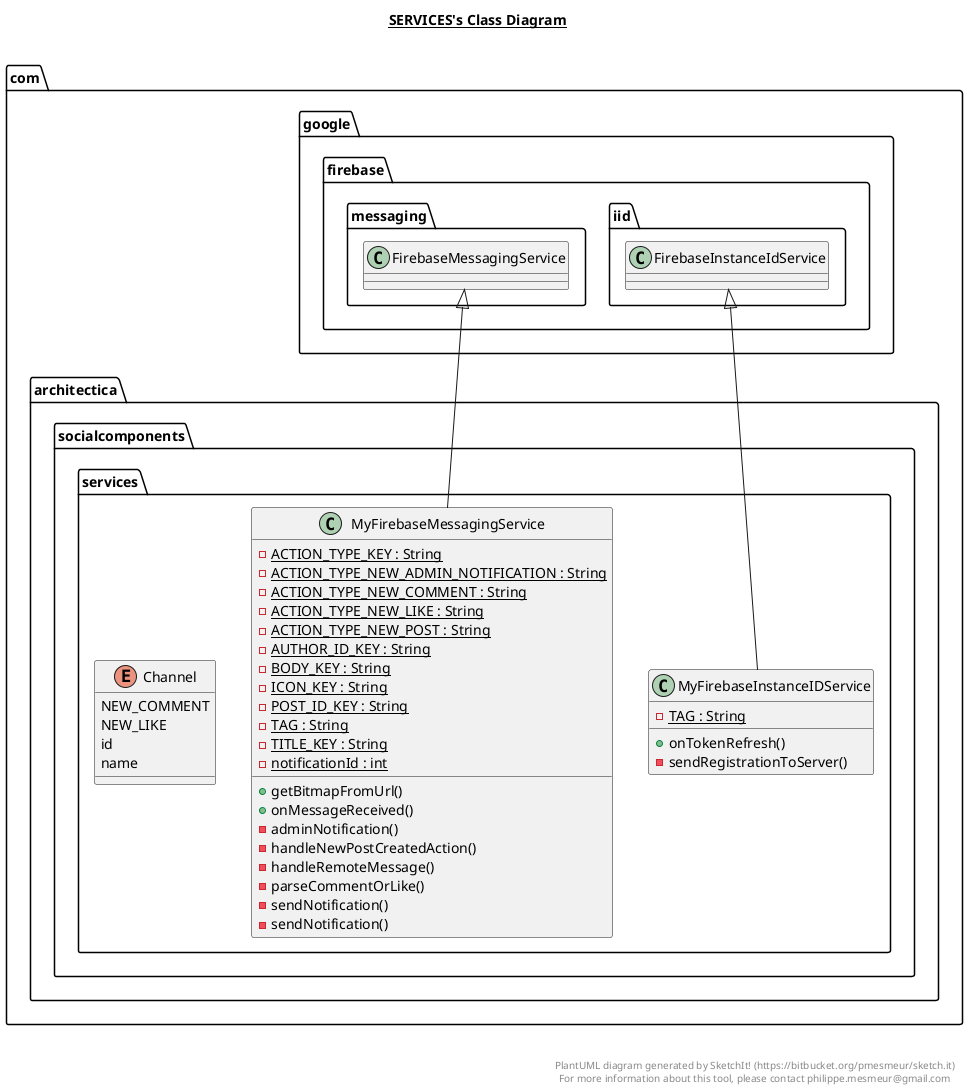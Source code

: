 @startuml

title __SERVICES's Class Diagram__\n

  namespace com.architectica.socialcomponents {
    namespace services {
      class com.architectica.socialcomponents.services.MyFirebaseInstanceIDService {
          {static} - TAG : String
          + onTokenRefresh()
          - sendRegistrationToServer()
      }
    }
  }
  

  namespace com.architectica.socialcomponents {
    namespace services {
      class com.architectica.socialcomponents.services.MyFirebaseMessagingService {
          {static} - ACTION_TYPE_KEY : String
          {static} - ACTION_TYPE_NEW_ADMIN_NOTIFICATION : String
          {static} - ACTION_TYPE_NEW_COMMENT : String
          {static} - ACTION_TYPE_NEW_LIKE : String
          {static} - ACTION_TYPE_NEW_POST : String
          {static} - AUTHOR_ID_KEY : String
          {static} - BODY_KEY : String
          {static} - ICON_KEY : String
          {static} - POST_ID_KEY : String
          {static} - TAG : String
          {static} - TITLE_KEY : String
          {static} - notificationId : int
          + getBitmapFromUrl()
          + onMessageReceived()
          - adminNotification()
          - handleNewPostCreatedAction()
          - handleRemoteMessage()
          - parseCommentOrLike()
          - sendNotification()
          - sendNotification()
      }
    }
  }
  

  namespace com.architectica.socialcomponents {
    namespace services {
      enum Channel {
        NEW_COMMENT
        NEW_LIKE
        id
        name
      }
    }
  }
  

  com.architectica.socialcomponents.services.MyFirebaseInstanceIDService -up-|> com.google.firebase.iid.FirebaseInstanceIdService
  com.architectica.socialcomponents.services.MyFirebaseMessagingService -up-|> com.google.firebase.messaging.FirebaseMessagingService
  com.architectica.socialcomponents.services.MyFirebaseMessagingService +-down- com.architectica.socialcomponents.services.MyFirebaseMessagingService.Channel


right footer


PlantUML diagram generated by SketchIt! (https://bitbucket.org/pmesmeur/sketch.it)
For more information about this tool, please contact philippe.mesmeur@gmail.com
endfooter

@enduml
